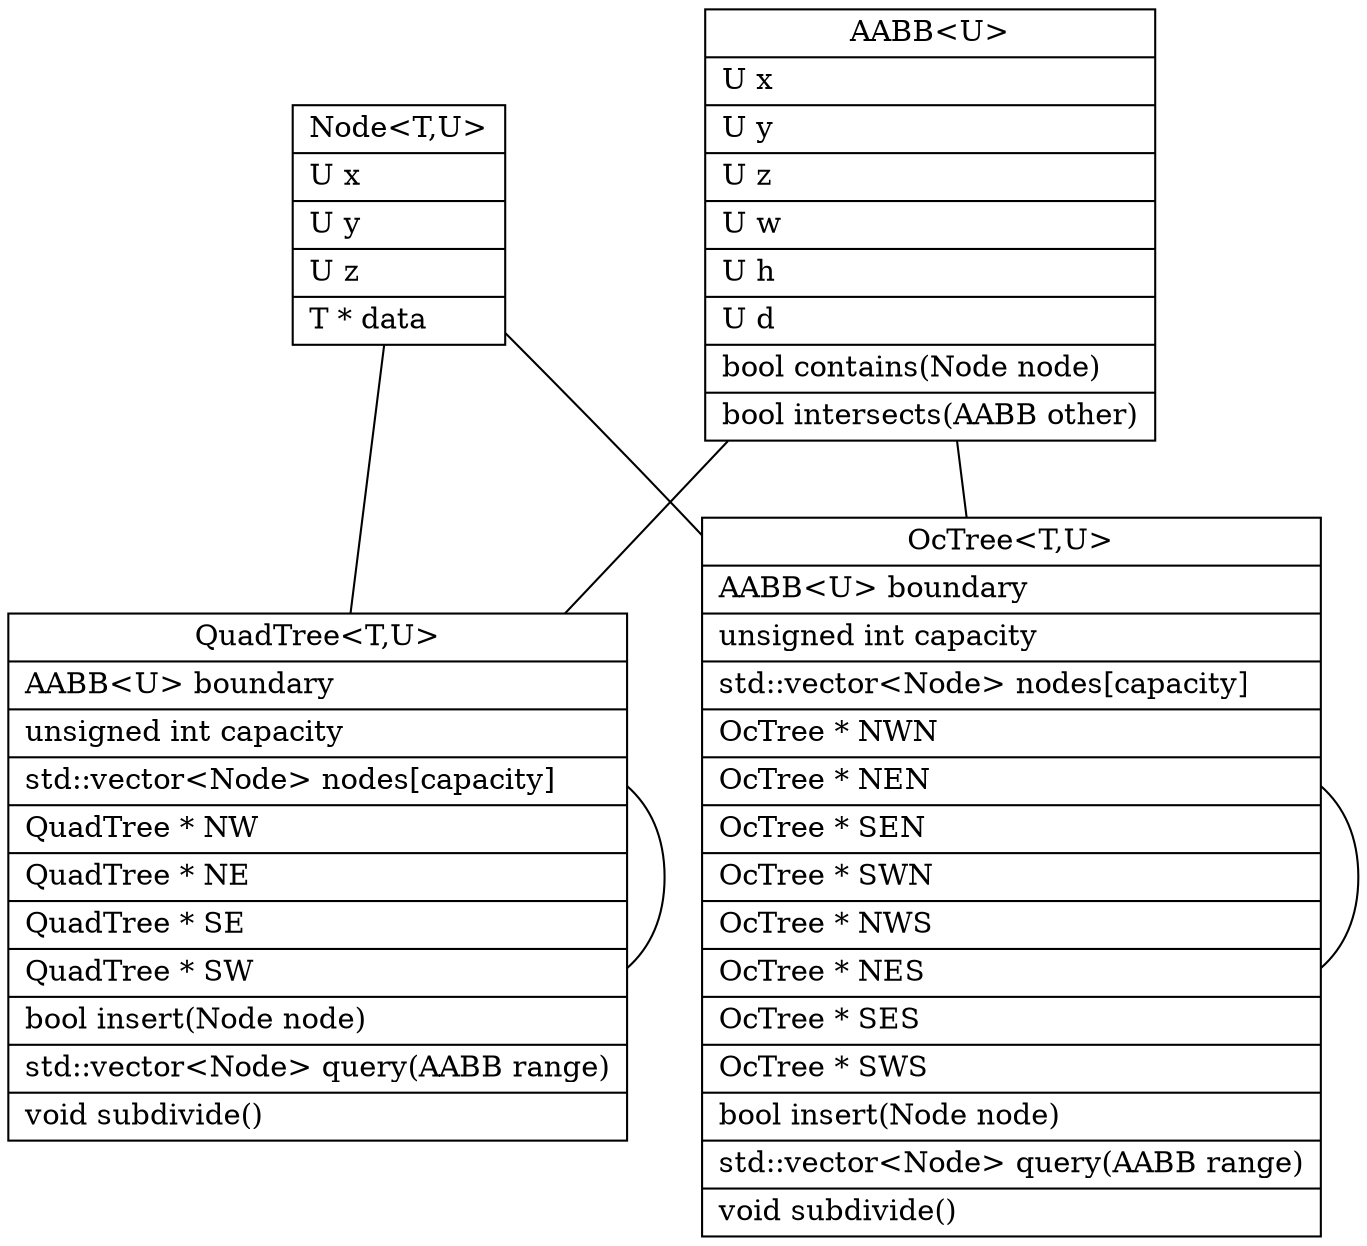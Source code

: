 graph classes {
	
	graph [bgcolor=transparent]
	node [shape=record,style=filled,fillcolor=white]

	Element [label="{Node\<T,U\>|
			  U x\l|
			  U y\l|
			  U z\l|
			  T * data\l}"]

	AABB [label="{\N\<U\>|
			U x\l|
			U y\l|
			U z\l|
			U w\l|
			U h\l|
			U d\l|
			bool contains(Node node)\l|
			bool intersects(AABB other)\l}"]

	QuadTree [label="{\N\<T,U\>|
			   AABB\<U\> boundary\l|
			   unsigned int capacity\l|
			   std::vector\<Node\> nodes[capacity]\l|
			   QuadTree * NW\l|
			   QuadTree * NE\l|
			   QuadTree * SE\l|
			   QuadTree * SW\l|
			   bool insert(Node node)\l|
			   std::vector\<Node\> query(AABB range)\l|
			   void subdivide()\l}"]
	
	OcTree [label="{\N\<T,U\>|
			  AABB\<U\> boundary\l|
			  unsigned int capacity\l|
			  std::vector\<Node\> nodes[capacity]\l|
			  OcTree * NWN\l|
			  OcTree * NEN\l|
			  OcTree * SEN\l|
			  OcTree * SWN\l|
			  OcTree * NWS\l|
			  OcTree * NES\l|
			  OcTree * SES\l|
			  OcTree * SWS\l|
			  bool insert(Node node)\l|
			  std::vector\<Node\> query(AABB range)\l|
			  void subdivide()\l}"]
	
	
	Element -- QuadTree
	Element -- OcTree
	AABB -- QuadTree
	AABB -- OcTree
	QuadTree -- QuadTree
	OcTree -- OcTree

}
